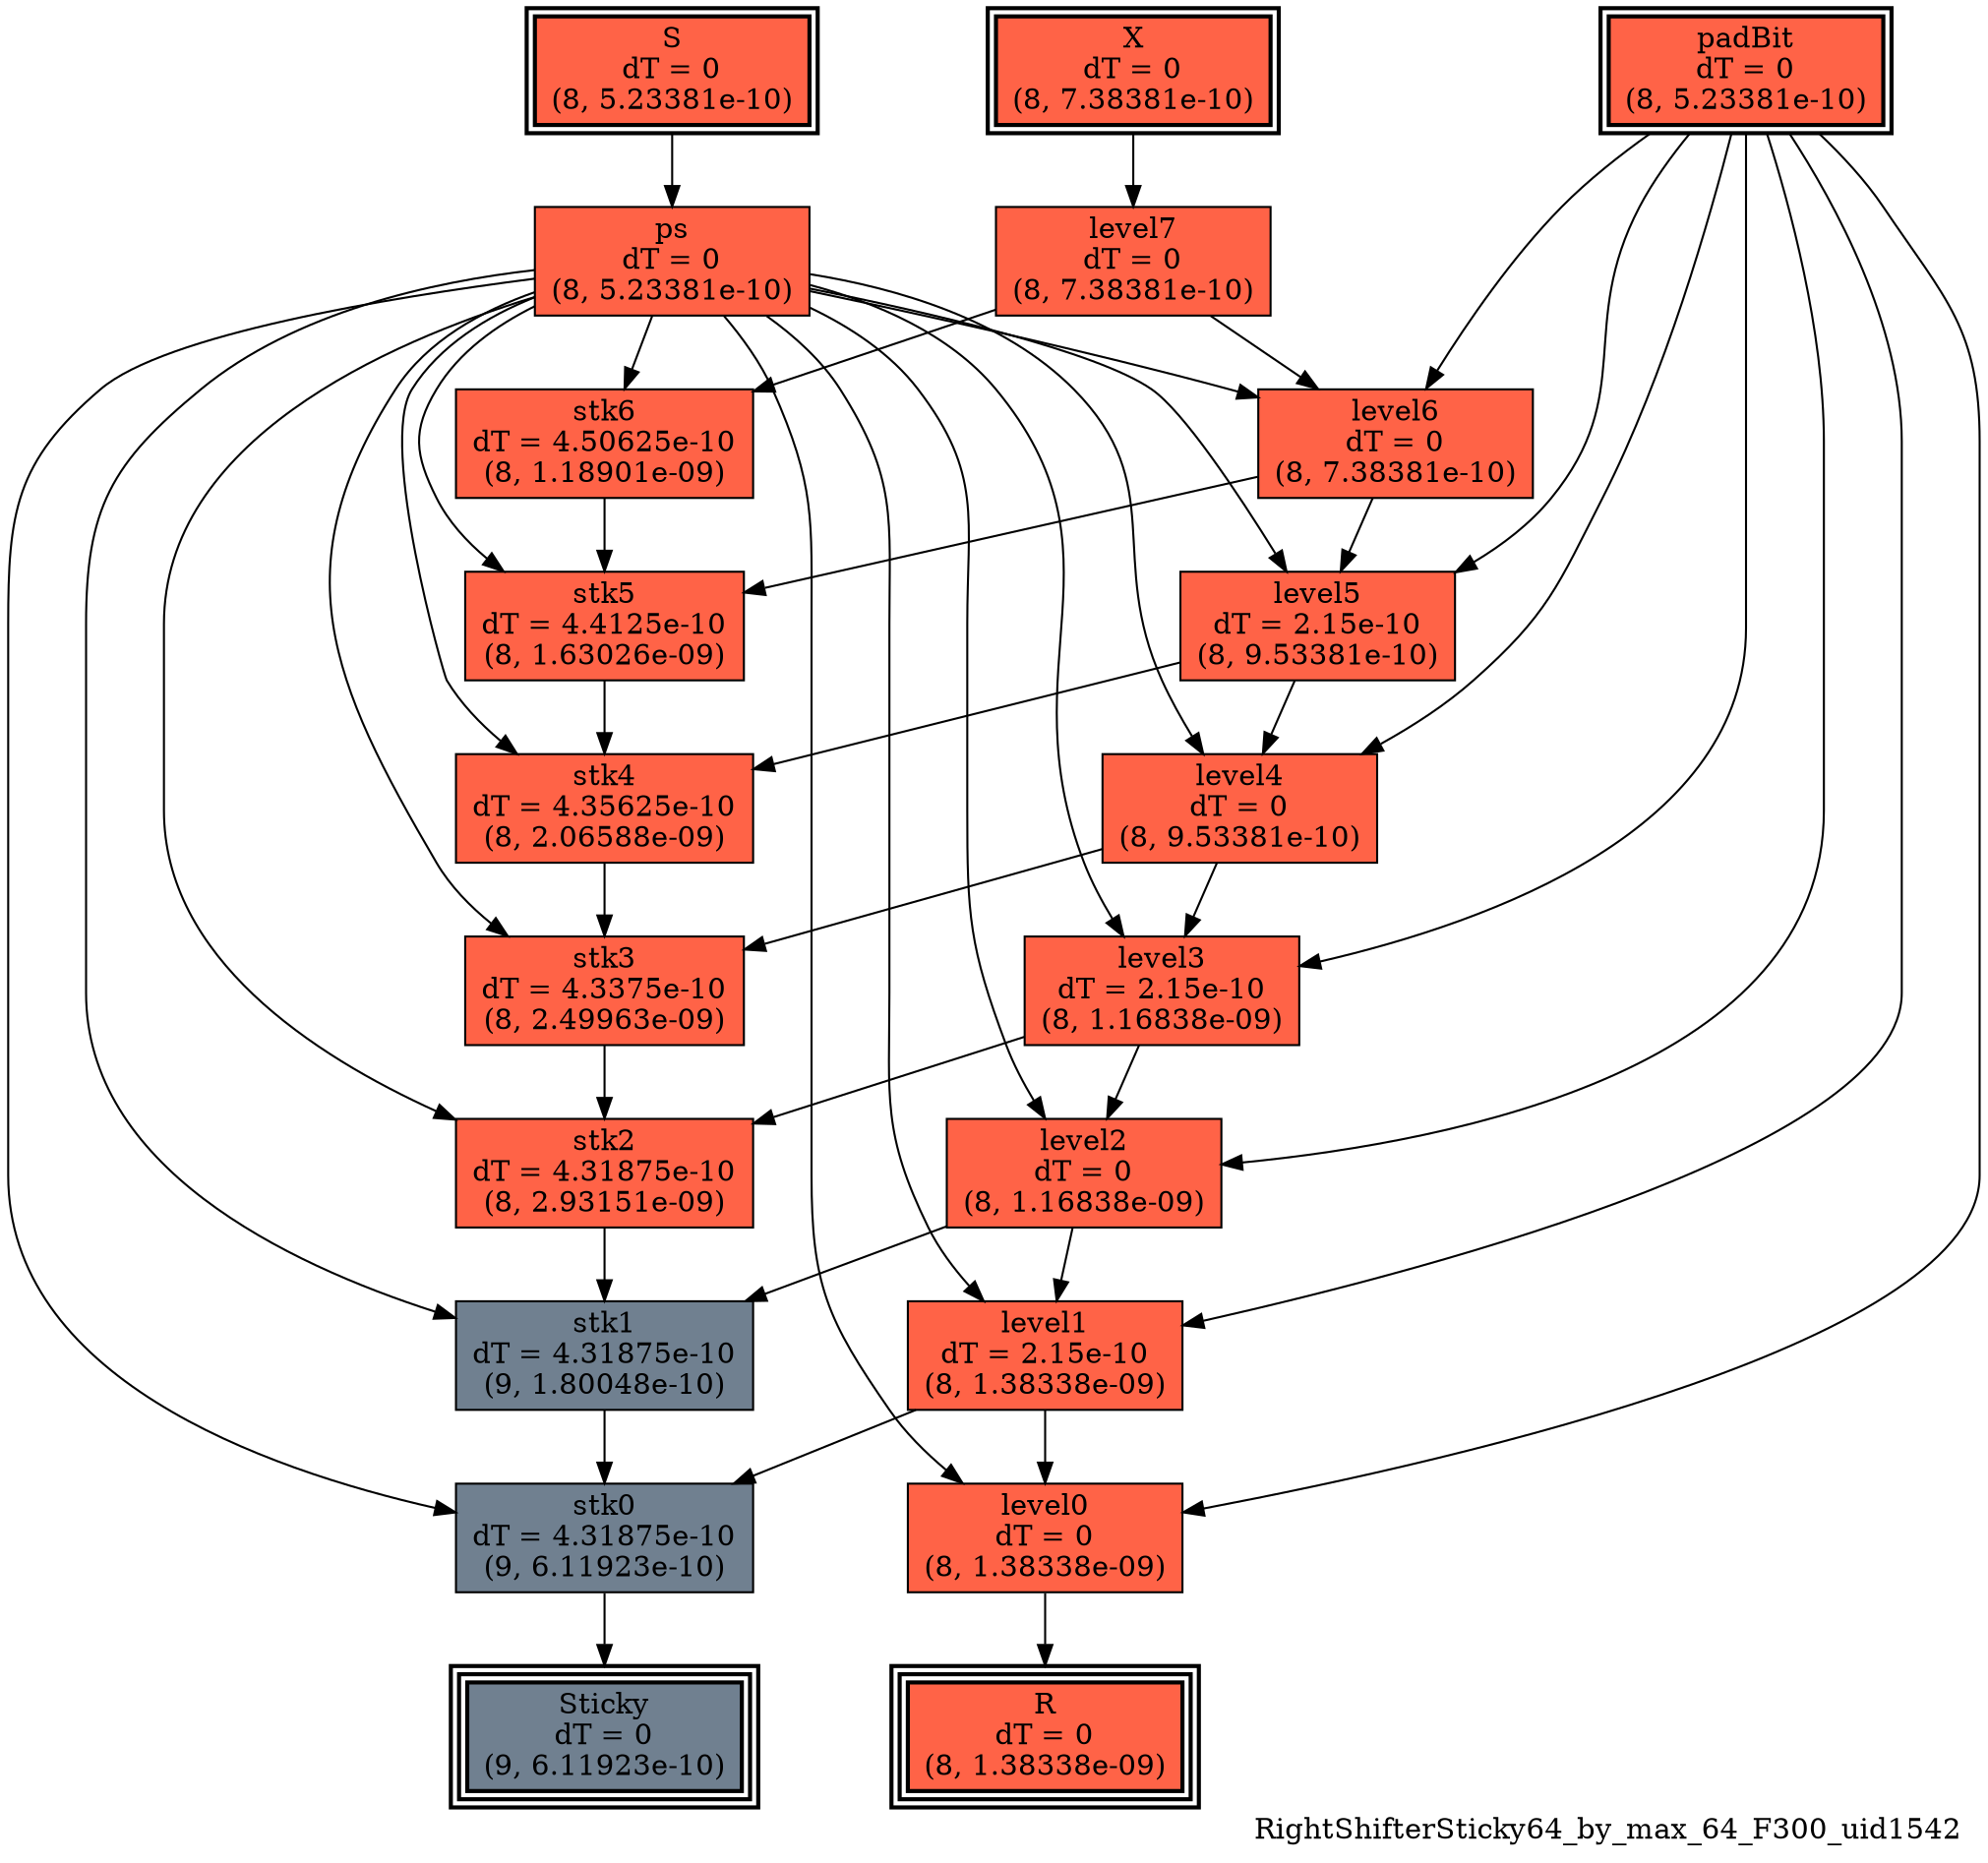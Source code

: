 digraph RightShifterSticky64_by_max_64_F300_uid1542
{
	//graph drawing options
	label=RightShifterSticky64_by_max_64_F300_uid1542;
	labelloc=bottom;
	labeljust=right;
	ratio=auto;
	nodesep=0.25;
	ranksep=0.5;

	//input/output signals of operator RightShifterSticky64_by_max_64_F300_uid1542
	X__RightShifterSticky64_by_max_64_F300_uid1542 [ label="X\ndT = 0\n(8, 7.38381e-10)", shape=box, color=black, style="bold, filled", fillcolor=tomato, peripheries=2 ];
	S__RightShifterSticky64_by_max_64_F300_uid1542 [ label="S\ndT = 0\n(8, 5.23381e-10)", shape=box, color=black, style="bold, filled", fillcolor=tomato, peripheries=2 ];
	padBit__RightShifterSticky64_by_max_64_F300_uid1542 [ label="padBit\ndT = 0\n(8, 5.23381e-10)", shape=box, color=black, style="bold, filled", fillcolor=tomato, peripheries=2 ];
	R__RightShifterSticky64_by_max_64_F300_uid1542 [ label="R\ndT = 0\n(8, 1.38338e-09)", shape=box, color=black, style="bold, filled", fillcolor=tomato, peripheries=3 ];
	Sticky__RightShifterSticky64_by_max_64_F300_uid1542 [ label="Sticky\ndT = 0\n(9, 6.11923e-10)", shape=box, color=black, style="bold, filled", fillcolor=slategray, peripheries=3 ];
	{rank=same X__RightShifterSticky64_by_max_64_F300_uid1542, S__RightShifterSticky64_by_max_64_F300_uid1542, padBit__RightShifterSticky64_by_max_64_F300_uid1542};
	{rank=same R__RightShifterSticky64_by_max_64_F300_uid1542, Sticky__RightShifterSticky64_by_max_64_F300_uid1542};
	//internal signals of operator RightShifterSticky64_by_max_64_F300_uid1542
	ps__RightShifterSticky64_by_max_64_F300_uid1542 [ label="ps\ndT = 0\n(8, 5.23381e-10)", shape=box, color=black, style=filled, fillcolor=tomato, peripheries=1 ];
	level7__RightShifterSticky64_by_max_64_F300_uid1542 [ label="level7\ndT = 0\n(8, 7.38381e-10)", shape=box, color=black, style=filled, fillcolor=tomato, peripheries=1 ];
	stk6__RightShifterSticky64_by_max_64_F300_uid1542 [ label="stk6\ndT = 4.50625e-10\n(8, 1.18901e-09)", shape=box, color=black, style=filled, fillcolor=tomato, peripheries=1 ];
	level6__RightShifterSticky64_by_max_64_F300_uid1542 [ label="level6\ndT = 0\n(8, 7.38381e-10)", shape=box, color=black, style=filled, fillcolor=tomato, peripheries=1 ];
	stk5__RightShifterSticky64_by_max_64_F300_uid1542 [ label="stk5\ndT = 4.4125e-10\n(8, 1.63026e-09)", shape=box, color=black, style=filled, fillcolor=tomato, peripheries=1 ];
	level5__RightShifterSticky64_by_max_64_F300_uid1542 [ label="level5\ndT = 2.15e-10\n(8, 9.53381e-10)", shape=box, color=black, style=filled, fillcolor=tomato, peripheries=1 ];
	stk4__RightShifterSticky64_by_max_64_F300_uid1542 [ label="stk4\ndT = 4.35625e-10\n(8, 2.06588e-09)", shape=box, color=black, style=filled, fillcolor=tomato, peripheries=1 ];
	level4__RightShifterSticky64_by_max_64_F300_uid1542 [ label="level4\ndT = 0\n(8, 9.53381e-10)", shape=box, color=black, style=filled, fillcolor=tomato, peripheries=1 ];
	stk3__RightShifterSticky64_by_max_64_F300_uid1542 [ label="stk3\ndT = 4.3375e-10\n(8, 2.49963e-09)", shape=box, color=black, style=filled, fillcolor=tomato, peripheries=1 ];
	level3__RightShifterSticky64_by_max_64_F300_uid1542 [ label="level3\ndT = 2.15e-10\n(8, 1.16838e-09)", shape=box, color=black, style=filled, fillcolor=tomato, peripheries=1 ];
	stk2__RightShifterSticky64_by_max_64_F300_uid1542 [ label="stk2\ndT = 4.31875e-10\n(8, 2.93151e-09)", shape=box, color=black, style=filled, fillcolor=tomato, peripheries=1 ];
	level2__RightShifterSticky64_by_max_64_F300_uid1542 [ label="level2\ndT = 0\n(8, 1.16838e-09)", shape=box, color=black, style=filled, fillcolor=tomato, peripheries=1 ];
	stk1__RightShifterSticky64_by_max_64_F300_uid1542 [ label="stk1\ndT = 4.31875e-10\n(9, 1.80048e-10)", shape=box, color=black, style=filled, fillcolor=slategray, peripheries=1 ];
	level1__RightShifterSticky64_by_max_64_F300_uid1542 [ label="level1\ndT = 2.15e-10\n(8, 1.38338e-09)", shape=box, color=black, style=filled, fillcolor=tomato, peripheries=1 ];
	stk0__RightShifterSticky64_by_max_64_F300_uid1542 [ label="stk0\ndT = 4.31875e-10\n(9, 6.11923e-10)", shape=box, color=black, style=filled, fillcolor=slategray, peripheries=1 ];
	level0__RightShifterSticky64_by_max_64_F300_uid1542 [ label="level0\ndT = 0\n(8, 1.38338e-09)", shape=box, color=black, style=filled, fillcolor=tomato, peripheries=1 ];

	//subcomponents of operator RightShifterSticky64_by_max_64_F300_uid1542

	//input and internal signal connections of operator RightShifterSticky64_by_max_64_F300_uid1542
	X__RightShifterSticky64_by_max_64_F300_uid1542 -> level7__RightShifterSticky64_by_max_64_F300_uid1542 [ arrowhead=normal, arrowsize=1.0, arrowtail=normal, color=black, dir=forward  ];
	S__RightShifterSticky64_by_max_64_F300_uid1542 -> ps__RightShifterSticky64_by_max_64_F300_uid1542 [ arrowhead=normal, arrowsize=1.0, arrowtail=normal, color=black, dir=forward  ];
	padBit__RightShifterSticky64_by_max_64_F300_uid1542 -> level6__RightShifterSticky64_by_max_64_F300_uid1542 [ arrowhead=normal, arrowsize=1.0, arrowtail=normal, color=black, dir=forward  ];
	padBit__RightShifterSticky64_by_max_64_F300_uid1542 -> level5__RightShifterSticky64_by_max_64_F300_uid1542 [ arrowhead=normal, arrowsize=1.0, arrowtail=normal, color=black, dir=forward  ];
	padBit__RightShifterSticky64_by_max_64_F300_uid1542 -> level4__RightShifterSticky64_by_max_64_F300_uid1542 [ arrowhead=normal, arrowsize=1.0, arrowtail=normal, color=black, dir=forward  ];
	padBit__RightShifterSticky64_by_max_64_F300_uid1542 -> level3__RightShifterSticky64_by_max_64_F300_uid1542 [ arrowhead=normal, arrowsize=1.0, arrowtail=normal, color=black, dir=forward  ];
	padBit__RightShifterSticky64_by_max_64_F300_uid1542 -> level2__RightShifterSticky64_by_max_64_F300_uid1542 [ arrowhead=normal, arrowsize=1.0, arrowtail=normal, color=black, dir=forward  ];
	padBit__RightShifterSticky64_by_max_64_F300_uid1542 -> level1__RightShifterSticky64_by_max_64_F300_uid1542 [ arrowhead=normal, arrowsize=1.0, arrowtail=normal, color=black, dir=forward  ];
	padBit__RightShifterSticky64_by_max_64_F300_uid1542 -> level0__RightShifterSticky64_by_max_64_F300_uid1542 [ arrowhead=normal, arrowsize=1.0, arrowtail=normal, color=black, dir=forward  ];
	ps__RightShifterSticky64_by_max_64_F300_uid1542 -> stk6__RightShifterSticky64_by_max_64_F300_uid1542 [ arrowhead=normal, arrowsize=1.0, arrowtail=normal, color=black, dir=forward  ];
	ps__RightShifterSticky64_by_max_64_F300_uid1542 -> level6__RightShifterSticky64_by_max_64_F300_uid1542 [ arrowhead=normal, arrowsize=1.0, arrowtail=normal, color=black, dir=forward  ];
	ps__RightShifterSticky64_by_max_64_F300_uid1542 -> stk5__RightShifterSticky64_by_max_64_F300_uid1542 [ arrowhead=normal, arrowsize=1.0, arrowtail=normal, color=black, dir=forward  ];
	ps__RightShifterSticky64_by_max_64_F300_uid1542 -> level5__RightShifterSticky64_by_max_64_F300_uid1542 [ arrowhead=normal, arrowsize=1.0, arrowtail=normal, color=black, dir=forward  ];
	ps__RightShifterSticky64_by_max_64_F300_uid1542 -> stk4__RightShifterSticky64_by_max_64_F300_uid1542 [ arrowhead=normal, arrowsize=1.0, arrowtail=normal, color=black, dir=forward  ];
	ps__RightShifterSticky64_by_max_64_F300_uid1542 -> level4__RightShifterSticky64_by_max_64_F300_uid1542 [ arrowhead=normal, arrowsize=1.0, arrowtail=normal, color=black, dir=forward  ];
	ps__RightShifterSticky64_by_max_64_F300_uid1542 -> stk3__RightShifterSticky64_by_max_64_F300_uid1542 [ arrowhead=normal, arrowsize=1.0, arrowtail=normal, color=black, dir=forward  ];
	ps__RightShifterSticky64_by_max_64_F300_uid1542 -> level3__RightShifterSticky64_by_max_64_F300_uid1542 [ arrowhead=normal, arrowsize=1.0, arrowtail=normal, color=black, dir=forward  ];
	ps__RightShifterSticky64_by_max_64_F300_uid1542 -> stk2__RightShifterSticky64_by_max_64_F300_uid1542 [ arrowhead=normal, arrowsize=1.0, arrowtail=normal, color=black, dir=forward  ];
	ps__RightShifterSticky64_by_max_64_F300_uid1542 -> level2__RightShifterSticky64_by_max_64_F300_uid1542 [ arrowhead=normal, arrowsize=1.0, arrowtail=normal, color=black, dir=forward  ];
	ps__RightShifterSticky64_by_max_64_F300_uid1542 -> stk1__RightShifterSticky64_by_max_64_F300_uid1542 [ arrowhead=normal, arrowsize=1.0, arrowtail=normal, color=black, dir=forward  ];
	ps__RightShifterSticky64_by_max_64_F300_uid1542 -> level1__RightShifterSticky64_by_max_64_F300_uid1542 [ arrowhead=normal, arrowsize=1.0, arrowtail=normal, color=black, dir=forward  ];
	ps__RightShifterSticky64_by_max_64_F300_uid1542 -> stk0__RightShifterSticky64_by_max_64_F300_uid1542 [ arrowhead=normal, arrowsize=1.0, arrowtail=normal, color=black, dir=forward  ];
	ps__RightShifterSticky64_by_max_64_F300_uid1542 -> level0__RightShifterSticky64_by_max_64_F300_uid1542 [ arrowhead=normal, arrowsize=1.0, arrowtail=normal, color=black, dir=forward  ];
	level7__RightShifterSticky64_by_max_64_F300_uid1542 -> stk6__RightShifterSticky64_by_max_64_F300_uid1542 [ arrowhead=normal, arrowsize=1.0, arrowtail=normal, color=black, dir=forward  ];
	level7__RightShifterSticky64_by_max_64_F300_uid1542 -> level6__RightShifterSticky64_by_max_64_F300_uid1542 [ arrowhead=normal, arrowsize=1.0, arrowtail=normal, color=black, dir=forward  ];
	stk6__RightShifterSticky64_by_max_64_F300_uid1542 -> stk5__RightShifterSticky64_by_max_64_F300_uid1542 [ arrowhead=normal, arrowsize=1.0, arrowtail=normal, color=black, dir=forward  ];
	level6__RightShifterSticky64_by_max_64_F300_uid1542 -> stk5__RightShifterSticky64_by_max_64_F300_uid1542 [ arrowhead=normal, arrowsize=1.0, arrowtail=normal, color=black, dir=forward  ];
	level6__RightShifterSticky64_by_max_64_F300_uid1542 -> level5__RightShifterSticky64_by_max_64_F300_uid1542 [ arrowhead=normal, arrowsize=1.0, arrowtail=normal, color=black, dir=forward  ];
	stk5__RightShifterSticky64_by_max_64_F300_uid1542 -> stk4__RightShifterSticky64_by_max_64_F300_uid1542 [ arrowhead=normal, arrowsize=1.0, arrowtail=normal, color=black, dir=forward  ];
	level5__RightShifterSticky64_by_max_64_F300_uid1542 -> stk4__RightShifterSticky64_by_max_64_F300_uid1542 [ arrowhead=normal, arrowsize=1.0, arrowtail=normal, color=black, dir=forward  ];
	level5__RightShifterSticky64_by_max_64_F300_uid1542 -> level4__RightShifterSticky64_by_max_64_F300_uid1542 [ arrowhead=normal, arrowsize=1.0, arrowtail=normal, color=black, dir=forward  ];
	stk4__RightShifterSticky64_by_max_64_F300_uid1542 -> stk3__RightShifterSticky64_by_max_64_F300_uid1542 [ arrowhead=normal, arrowsize=1.0, arrowtail=normal, color=black, dir=forward  ];
	level4__RightShifterSticky64_by_max_64_F300_uid1542 -> stk3__RightShifterSticky64_by_max_64_F300_uid1542 [ arrowhead=normal, arrowsize=1.0, arrowtail=normal, color=black, dir=forward  ];
	level4__RightShifterSticky64_by_max_64_F300_uid1542 -> level3__RightShifterSticky64_by_max_64_F300_uid1542 [ arrowhead=normal, arrowsize=1.0, arrowtail=normal, color=black, dir=forward  ];
	stk3__RightShifterSticky64_by_max_64_F300_uid1542 -> stk2__RightShifterSticky64_by_max_64_F300_uid1542 [ arrowhead=normal, arrowsize=1.0, arrowtail=normal, color=black, dir=forward  ];
	level3__RightShifterSticky64_by_max_64_F300_uid1542 -> stk2__RightShifterSticky64_by_max_64_F300_uid1542 [ arrowhead=normal, arrowsize=1.0, arrowtail=normal, color=black, dir=forward  ];
	level3__RightShifterSticky64_by_max_64_F300_uid1542 -> level2__RightShifterSticky64_by_max_64_F300_uid1542 [ arrowhead=normal, arrowsize=1.0, arrowtail=normal, color=black, dir=forward  ];
	stk2__RightShifterSticky64_by_max_64_F300_uid1542 -> stk1__RightShifterSticky64_by_max_64_F300_uid1542 [ arrowhead=normal, arrowsize=1.0, arrowtail=normal, color=black, dir=forward  ];
	level2__RightShifterSticky64_by_max_64_F300_uid1542 -> stk1__RightShifterSticky64_by_max_64_F300_uid1542 [ arrowhead=normal, arrowsize=1.0, arrowtail=normal, color=black, dir=forward  ];
	level2__RightShifterSticky64_by_max_64_F300_uid1542 -> level1__RightShifterSticky64_by_max_64_F300_uid1542 [ arrowhead=normal, arrowsize=1.0, arrowtail=normal, color=black, dir=forward  ];
	stk1__RightShifterSticky64_by_max_64_F300_uid1542 -> stk0__RightShifterSticky64_by_max_64_F300_uid1542 [ arrowhead=normal, arrowsize=1.0, arrowtail=normal, color=black, dir=forward  ];
	level1__RightShifterSticky64_by_max_64_F300_uid1542 -> stk0__RightShifterSticky64_by_max_64_F300_uid1542 [ arrowhead=normal, arrowsize=1.0, arrowtail=normal, color=black, dir=forward  ];
	level1__RightShifterSticky64_by_max_64_F300_uid1542 -> level0__RightShifterSticky64_by_max_64_F300_uid1542 [ arrowhead=normal, arrowsize=1.0, arrowtail=normal, color=black, dir=forward  ];
	stk0__RightShifterSticky64_by_max_64_F300_uid1542 -> Sticky__RightShifterSticky64_by_max_64_F300_uid1542 [ arrowhead=normal, arrowsize=1.0, arrowtail=normal, color=black, dir=forward  ];
	level0__RightShifterSticky64_by_max_64_F300_uid1542 -> R__RightShifterSticky64_by_max_64_F300_uid1542 [ arrowhead=normal, arrowsize=1.0, arrowtail=normal, color=black, dir=forward  ];
}


